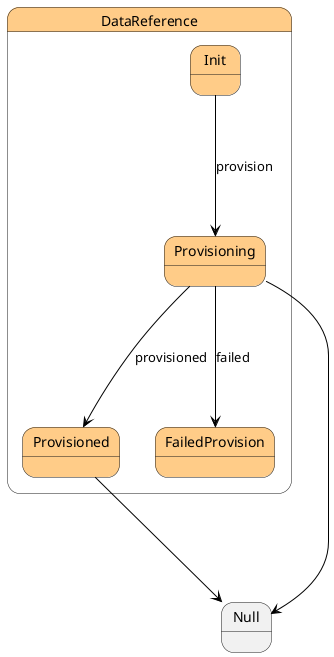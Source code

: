@startuml



state DataReference #ffcc88 {

    state Init #ffcc88 {
    }

    state Provisioning #ffcc88 {
    }

    state Provisioned #ffcc88 {
    }

    state FailedProvision #ffcc88 {
    }




Init -[#black]--> Provisioning : provision

Provisioning -[#black]--> Provisioned : provisioned

Provisioning -[#black]--> FailedProvision : failed

}

 
 Provisioning -[#black]--> Null
 
 
 Provisioned -[#black]--> Null
 

@enduml
